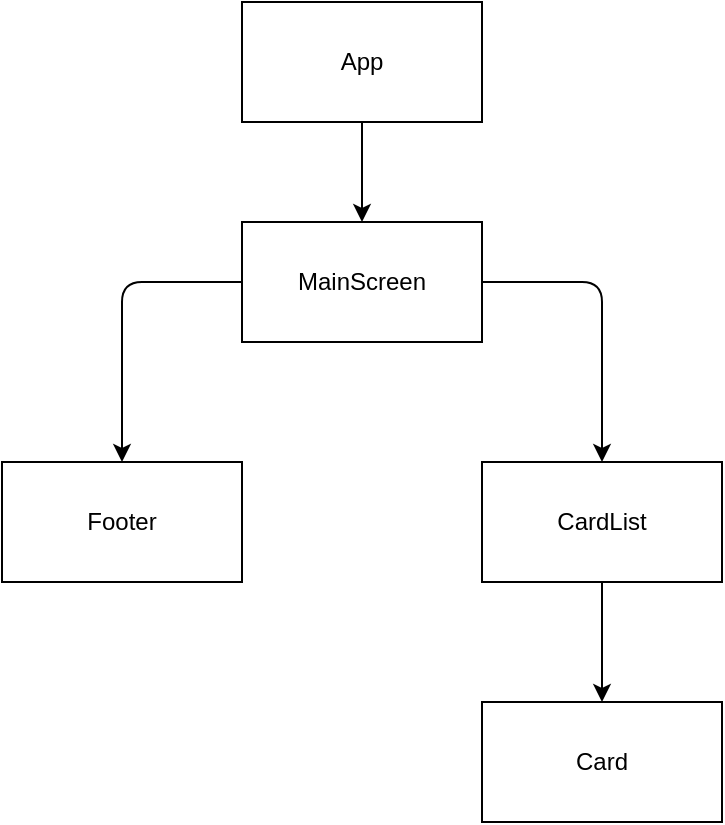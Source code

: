 <mxfile>
    <diagram id="Dqt2ar9kc7kIK7i2yb7e" name="Page-1">
        <mxGraphModel dx="697" dy="459" grid="1" gridSize="10" guides="1" tooltips="1" connect="1" arrows="1" fold="1" page="1" pageScale="1" pageWidth="850" pageHeight="1100" math="0" shadow="0">
            <root>
                <mxCell id="0"/>
                <mxCell id="1" parent="0"/>
                <mxCell id="7" value="" style="edgeStyle=none;html=1;" edge="1" parent="1" source="2" target="3">
                    <mxGeometry relative="1" as="geometry"/>
                </mxCell>
                <mxCell id="2" value="App" style="rounded=0;whiteSpace=wrap;html=1;" vertex="1" parent="1">
                    <mxGeometry x="260" y="50" width="120" height="60" as="geometry"/>
                </mxCell>
                <mxCell id="8" style="edgeStyle=none;html=1;" edge="1" parent="1" source="3" target="4">
                    <mxGeometry relative="1" as="geometry">
                        <Array as="points">
                            <mxPoint x="440" y="190"/>
                        </Array>
                    </mxGeometry>
                </mxCell>
                <mxCell id="11" style="edgeStyle=none;html=1;" edge="1" parent="1" source="3" target="6">
                    <mxGeometry relative="1" as="geometry">
                        <Array as="points">
                            <mxPoint x="200" y="190"/>
                        </Array>
                    </mxGeometry>
                </mxCell>
                <mxCell id="3" value="MainScreen" style="rounded=0;whiteSpace=wrap;html=1;" vertex="1" parent="1">
                    <mxGeometry x="260" y="160" width="120" height="60" as="geometry"/>
                </mxCell>
                <mxCell id="12" value="" style="edgeStyle=none;html=1;" edge="1" parent="1" source="4" target="5">
                    <mxGeometry relative="1" as="geometry"/>
                </mxCell>
                <mxCell id="4" value="CardList" style="rounded=0;whiteSpace=wrap;html=1;" vertex="1" parent="1">
                    <mxGeometry x="380" y="280" width="120" height="60" as="geometry"/>
                </mxCell>
                <mxCell id="5" value="Card" style="rounded=0;whiteSpace=wrap;html=1;" vertex="1" parent="1">
                    <mxGeometry x="380" y="400" width="120" height="60" as="geometry"/>
                </mxCell>
                <mxCell id="6" value="Footer" style="rounded=0;whiteSpace=wrap;html=1;" vertex="1" parent="1">
                    <mxGeometry x="140" y="280" width="120" height="60" as="geometry"/>
                </mxCell>
            </root>
        </mxGraphModel>
    </diagram>
</mxfile>
